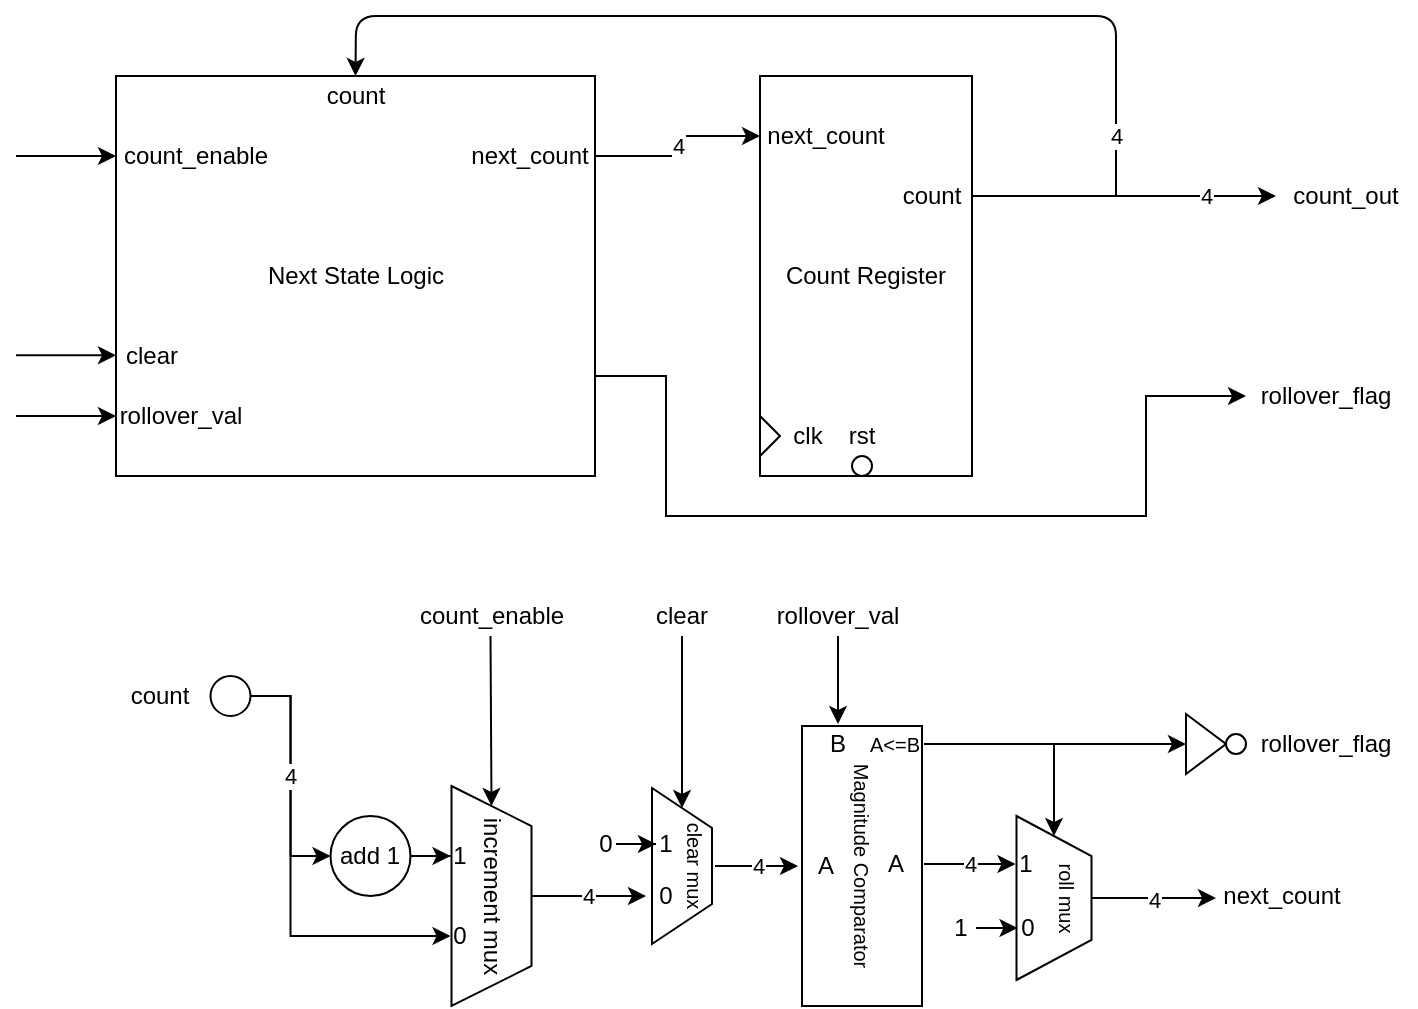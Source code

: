 <mxfile version="14.3.2" type="device"><diagram id="FjsnXkIDP1fSAyUq0itJ" name="Page-1"><mxGraphModel dx="802" dy="927" grid="1" gridSize="10" guides="1" tooltips="1" connect="1" arrows="1" fold="1" page="1" pageScale="1" pageWidth="850" pageHeight="1100" math="0" shadow="0"><root><mxCell id="0"/><mxCell id="1" parent="0"/><mxCell id="zogs-XSYMFog5Xs_Gide-1" value="Count Register" style="rounded=0;whiteSpace=wrap;html=1;" parent="1" vertex="1"><mxGeometry x="447" y="170" width="106" height="200" as="geometry"/></mxCell><mxCell id="zogs-XSYMFog5Xs_Gide-2" value="" style="triangle;whiteSpace=wrap;html=1;" parent="1" vertex="1"><mxGeometry x="447" y="340" width="10" height="20" as="geometry"/></mxCell><mxCell id="zogs-XSYMFog5Xs_Gide-3" value="clk" style="text;html=1;strokeColor=none;fillColor=none;align=center;verticalAlign=middle;whiteSpace=wrap;rounded=0;" parent="1" vertex="1"><mxGeometry x="451" y="340" width="40" height="20" as="geometry"/></mxCell><mxCell id="zogs-XSYMFog5Xs_Gide-4" value="rst" style="text;html=1;strokeColor=none;fillColor=none;align=center;verticalAlign=middle;whiteSpace=wrap;rounded=0;" parent="1" vertex="1"><mxGeometry x="478" y="340" width="40" height="20" as="geometry"/></mxCell><mxCell id="zogs-XSYMFog5Xs_Gide-5" value="next_count" style="text;html=1;strokeColor=none;fillColor=none;align=center;verticalAlign=middle;whiteSpace=wrap;rounded=0;" parent="1" vertex="1"><mxGeometry x="447" y="190" width="66" height="20" as="geometry"/></mxCell><mxCell id="zogs-XSYMFog5Xs_Gide-14" value="4" style="edgeStyle=orthogonalEdgeStyle;rounded=0;orthogonalLoop=1;jettySize=auto;html=1;" parent="1" source="zogs-XSYMFog5Xs_Gide-7" edge="1"><mxGeometry x="0.539" relative="1" as="geometry"><mxPoint x="705" y="230" as="targetPoint"/><mxPoint as="offset"/></mxGeometry></mxCell><mxCell id="zogs-XSYMFog5Xs_Gide-7" value="count" style="text;html=1;strokeColor=none;fillColor=none;align=center;verticalAlign=middle;whiteSpace=wrap;rounded=0;" parent="1" vertex="1"><mxGeometry x="513" y="220" width="40" height="20" as="geometry"/></mxCell><mxCell id="zogs-XSYMFog5Xs_Gide-111" style="edgeStyle=orthogonalEdgeStyle;rounded=0;orthogonalLoop=1;jettySize=auto;html=1;exitX=1;exitY=0.75;exitDx=0;exitDy=0;entryX=0;entryY=0.5;entryDx=0;entryDy=0;" parent="1" source="zogs-XSYMFog5Xs_Gide-8" target="zogs-XSYMFog5Xs_Gide-110" edge="1"><mxGeometry relative="1" as="geometry"><Array as="points"><mxPoint x="400" y="320"/><mxPoint x="400" y="390"/><mxPoint x="640" y="390"/><mxPoint x="640" y="330"/></Array></mxGeometry></mxCell><mxCell id="zogs-XSYMFog5Xs_Gide-8" value="Next State Logic" style="rounded=0;whiteSpace=wrap;html=1;" parent="1" vertex="1"><mxGeometry x="125" y="170" width="239.5" height="200" as="geometry"/></mxCell><mxCell id="zogs-XSYMFog5Xs_Gide-9" value="rollover_val" style="text;html=1;strokeColor=none;fillColor=none;align=center;verticalAlign=middle;whiteSpace=wrap;rounded=0;" parent="1" vertex="1"><mxGeometry x="125" y="330" width="65" height="20" as="geometry"/></mxCell><mxCell id="zogs-XSYMFog5Xs_Gide-10" value="clear" style="text;html=1;strokeColor=none;fillColor=none;align=center;verticalAlign=middle;whiteSpace=wrap;rounded=0;" parent="1" vertex="1"><mxGeometry x="125" y="300" width="35.5" height="20" as="geometry"/></mxCell><mxCell id="zogs-XSYMFog5Xs_Gide-11" value="count_enable" style="text;html=1;strokeColor=none;fillColor=none;align=center;verticalAlign=middle;whiteSpace=wrap;rounded=0;" parent="1" vertex="1"><mxGeometry x="125" y="200" width="80" height="20" as="geometry"/></mxCell><mxCell id="zogs-XSYMFog5Xs_Gide-100" value="4" style="edgeStyle=orthogonalEdgeStyle;rounded=0;orthogonalLoop=1;jettySize=auto;html=1;entryX=0;entryY=0.5;entryDx=0;entryDy=0;" parent="1" source="zogs-XSYMFog5Xs_Gide-12" target="zogs-XSYMFog5Xs_Gide-5" edge="1"><mxGeometry relative="1" as="geometry"/></mxCell><mxCell id="zogs-XSYMFog5Xs_Gide-12" value="next_count" style="text;html=1;strokeColor=none;fillColor=none;align=center;verticalAlign=middle;whiteSpace=wrap;rounded=0;" parent="1" vertex="1"><mxGeometry x="298.5" y="200" width="66" height="20" as="geometry"/></mxCell><mxCell id="zogs-XSYMFog5Xs_Gide-15" value="count_out" style="text;html=1;strokeColor=none;fillColor=none;align=center;verticalAlign=middle;whiteSpace=wrap;rounded=0;" parent="1" vertex="1"><mxGeometry x="705" y="220" width="70" height="20" as="geometry"/></mxCell><mxCell id="zogs-XSYMFog5Xs_Gide-16" value="4" style="endArrow=classic;html=1;entryX=0.5;entryY=0;entryDx=0;entryDy=0;" parent="1" target="zogs-XSYMFog5Xs_Gide-8" edge="1"><mxGeometry x="-0.88" width="50" height="50" relative="1" as="geometry"><mxPoint x="625" y="230" as="sourcePoint"/><mxPoint x="665" y="160" as="targetPoint"/><Array as="points"><mxPoint x="625" y="140"/><mxPoint x="245" y="140"/></Array><mxPoint as="offset"/></mxGeometry></mxCell><mxCell id="zogs-XSYMFog5Xs_Gide-17" value="count" style="text;html=1;strokeColor=none;fillColor=none;align=center;verticalAlign=middle;whiteSpace=wrap;rounded=0;" parent="1" vertex="1"><mxGeometry x="225" y="170" width="40" height="20" as="geometry"/></mxCell><mxCell id="zogs-XSYMFog5Xs_Gide-18" value="" style="endArrow=classic;html=1;entryX=0;entryY=0.5;entryDx=0;entryDy=0;" parent="1" target="zogs-XSYMFog5Xs_Gide-11" edge="1"><mxGeometry width="50" height="50" relative="1" as="geometry"><mxPoint x="75" y="210" as="sourcePoint"/><mxPoint x="105" y="190" as="targetPoint"/></mxGeometry></mxCell><mxCell id="zogs-XSYMFog5Xs_Gide-19" value="" style="endArrow=classic;html=1;entryX=0;entryY=0.5;entryDx=0;entryDy=0;" parent="1" edge="1"><mxGeometry width="50" height="50" relative="1" as="geometry"><mxPoint x="75" y="309.66" as="sourcePoint"/><mxPoint x="125" y="309.66" as="targetPoint"/></mxGeometry></mxCell><mxCell id="zogs-XSYMFog5Xs_Gide-20" value="" style="endArrow=classic;html=1;entryX=0;entryY=0.5;entryDx=0;entryDy=0;" parent="1" edge="1"><mxGeometry width="50" height="50" relative="1" as="geometry"><mxPoint x="75" y="340" as="sourcePoint"/><mxPoint x="125" y="340" as="targetPoint"/></mxGeometry></mxCell><mxCell id="zogs-XSYMFog5Xs_Gide-78" style="edgeStyle=orthogonalEdgeStyle;rounded=0;orthogonalLoop=1;jettySize=auto;html=1;entryX=0;entryY=0.5;entryDx=0;entryDy=0;" parent="1" source="zogs-XSYMFog5Xs_Gide-32" target="zogs-XSYMFog5Xs_Gide-70" edge="1"><mxGeometry relative="1" as="geometry"/></mxCell><mxCell id="zogs-XSYMFog5Xs_Gide-32" value="add 1" style="ellipse;whiteSpace=wrap;html=1;aspect=fixed;" parent="1" vertex="1"><mxGeometry x="232.25" y="540" width="40" height="40" as="geometry"/></mxCell><mxCell id="zogs-XSYMFog5Xs_Gide-74" style="edgeStyle=orthogonalEdgeStyle;rounded=0;orthogonalLoop=1;jettySize=auto;html=1;entryX=0;entryY=0.5;entryDx=0;entryDy=0;" parent="1" target="zogs-XSYMFog5Xs_Gide-69" edge="1"><mxGeometry relative="1" as="geometry"><mxPoint x="312.25" y="450.0" as="sourcePoint"/></mxGeometry></mxCell><mxCell id="zogs-XSYMFog5Xs_Gide-37" value="count_enable" style="text;html=1;strokeColor=none;fillColor=none;align=center;verticalAlign=middle;whiteSpace=wrap;rounded=0;" parent="1" vertex="1"><mxGeometry x="277.75" y="430" width="70" height="20" as="geometry"/></mxCell><mxCell id="zogs-XSYMFog5Xs_Gide-38" value="" style="shape=trapezoid;perimeter=trapezoidPerimeter;whiteSpace=wrap;html=1;fixedSize=1;rotation=90;" parent="1" vertex="1"><mxGeometry x="369" y="550" width="78" height="30" as="geometry"/></mxCell><mxCell id="zogs-XSYMFog5Xs_Gide-40" value="0" style="text;html=1;strokeColor=none;fillColor=none;align=center;verticalAlign=middle;whiteSpace=wrap;rounded=0;" parent="1" vertex="1"><mxGeometry x="390" y="570" width="20" height="20" as="geometry"/></mxCell><mxCell id="zogs-XSYMFog5Xs_Gide-81" style="edgeStyle=orthogonalEdgeStyle;rounded=0;orthogonalLoop=1;jettySize=auto;html=1;entryX=0;entryY=0.5;entryDx=0;entryDy=0;" parent="1" source="zogs-XSYMFog5Xs_Gide-42" target="zogs-XSYMFog5Xs_Gide-38" edge="1"><mxGeometry relative="1" as="geometry"/></mxCell><mxCell id="zogs-XSYMFog5Xs_Gide-42" value="clear" style="text;html=1;strokeColor=none;fillColor=none;align=center;verticalAlign=middle;whiteSpace=wrap;rounded=0;" parent="1" vertex="1"><mxGeometry x="388" y="430" width="40" height="20" as="geometry"/></mxCell><mxCell id="zogs-XSYMFog5Xs_Gide-45" value="1" style="text;html=1;strokeColor=none;fillColor=none;align=center;verticalAlign=middle;whiteSpace=wrap;rounded=0;" parent="1" vertex="1"><mxGeometry x="395" y="544" width="10" height="20" as="geometry"/></mxCell><mxCell id="zogs-XSYMFog5Xs_Gide-79" style="edgeStyle=orthogonalEdgeStyle;rounded=0;orthogonalLoop=1;jettySize=auto;html=1;entryX=0;entryY=0.5;entryDx=0;entryDy=0;" parent="1" source="zogs-XSYMFog5Xs_Gide-46" target="zogs-XSYMFog5Xs_Gide-45" edge="1"><mxGeometry relative="1" as="geometry"/></mxCell><mxCell id="zogs-XSYMFog5Xs_Gide-46" value="0" style="text;html=1;strokeColor=none;fillColor=none;align=center;verticalAlign=middle;whiteSpace=wrap;rounded=0;" parent="1" vertex="1"><mxGeometry x="365" y="544" width="10" height="20" as="geometry"/></mxCell><mxCell id="zogs-XSYMFog5Xs_Gide-47" value="&lt;font style=&quot;font-size: 10px&quot;&gt;Magnitude Comparator&lt;br&gt;&lt;/font&gt;" style="rounded=0;whiteSpace=wrap;html=1;rotation=90;" parent="1" vertex="1"><mxGeometry x="428" y="535" width="140" height="60" as="geometry"/></mxCell><mxCell id="zogs-XSYMFog5Xs_Gide-48" value="A" style="text;html=1;strokeColor=none;fillColor=none;align=center;verticalAlign=middle;whiteSpace=wrap;rounded=0;" parent="1" vertex="1"><mxGeometry x="466" y="555" width="28" height="20" as="geometry"/></mxCell><mxCell id="zogs-XSYMFog5Xs_Gide-49" value="B" style="text;html=1;strokeColor=none;fillColor=none;align=center;verticalAlign=middle;whiteSpace=wrap;rounded=0;" parent="1" vertex="1"><mxGeometry x="466" y="494" width="40" height="20" as="geometry"/></mxCell><mxCell id="zogs-XSYMFog5Xs_Gide-91" style="edgeStyle=orthogonalEdgeStyle;rounded=0;orthogonalLoop=1;jettySize=auto;html=1;entryX=0;entryY=0.5;entryDx=0;entryDy=0;" parent="1" source="zogs-XSYMFog5Xs_Gide-51" target="zogs-XSYMFog5Xs_Gide-54" edge="1"><mxGeometry relative="1" as="geometry"/></mxCell><mxCell id="zogs-XSYMFog5Xs_Gide-103" style="edgeStyle=orthogonalEdgeStyle;rounded=0;orthogonalLoop=1;jettySize=auto;html=1;entryX=0;entryY=0.5;entryDx=0;entryDy=0;" parent="1" source="zogs-XSYMFog5Xs_Gide-51" target="zogs-XSYMFog5Xs_Gide-106" edge="1"><mxGeometry relative="1" as="geometry"><mxPoint x="625.75" y="485" as="targetPoint"/></mxGeometry></mxCell><mxCell id="zogs-XSYMFog5Xs_Gide-51" value="&lt;font style=&quot;font-size: 10px&quot;&gt;A&amp;lt;=B&lt;/font&gt;" style="text;html=1;strokeColor=none;fillColor=none;align=center;verticalAlign=middle;whiteSpace=wrap;rounded=0;" parent="1" vertex="1"><mxGeometry x="500" y="494" width="29" height="20" as="geometry"/></mxCell><mxCell id="zogs-XSYMFog5Xs_Gide-84" style="edgeStyle=orthogonalEdgeStyle;rounded=0;orthogonalLoop=1;jettySize=auto;html=1;entryX=0.5;entryY=0;entryDx=0;entryDy=0;" parent="1" source="zogs-XSYMFog5Xs_Gide-53" target="zogs-XSYMFog5Xs_Gide-49" edge="1"><mxGeometry relative="1" as="geometry"/></mxCell><mxCell id="zogs-XSYMFog5Xs_Gide-53" value="rollover_val" style="text;html=1;strokeColor=none;fillColor=none;align=center;verticalAlign=middle;whiteSpace=wrap;rounded=0;" parent="1" vertex="1"><mxGeometry x="451" y="430" width="70" height="20" as="geometry"/></mxCell><mxCell id="zogs-XSYMFog5Xs_Gide-95" value="4" style="edgeStyle=orthogonalEdgeStyle;rounded=0;orthogonalLoop=1;jettySize=auto;html=1;" parent="1" source="zogs-XSYMFog5Xs_Gide-54" edge="1"><mxGeometry relative="1" as="geometry"><mxPoint x="675.0" y="581" as="targetPoint"/></mxGeometry></mxCell><mxCell id="zogs-XSYMFog5Xs_Gide-54" value="" style="shape=trapezoid;perimeter=trapezoidPerimeter;whiteSpace=wrap;html=1;fixedSize=1;rotation=90;" parent="1" vertex="1"><mxGeometry x="553" y="562.25" width="82" height="37.5" as="geometry"/></mxCell><mxCell id="zogs-XSYMFog5Xs_Gide-55" value="1" style="text;html=1;strokeColor=none;fillColor=none;align=center;verticalAlign=middle;whiteSpace=wrap;rounded=0;" parent="1" vertex="1"><mxGeometry x="574.75" y="554" width="10" height="20" as="geometry"/></mxCell><mxCell id="zogs-XSYMFog5Xs_Gide-56" value="0" style="text;html=1;strokeColor=none;fillColor=none;align=center;verticalAlign=middle;whiteSpace=wrap;rounded=0;" parent="1" vertex="1"><mxGeometry x="575.75" y="586" width="10" height="20" as="geometry"/></mxCell><mxCell id="zogs-XSYMFog5Xs_Gide-76" style="edgeStyle=orthogonalEdgeStyle;rounded=0;orthogonalLoop=1;jettySize=auto;html=1;entryX=0;entryY=0.5;entryDx=0;entryDy=0;" parent="1" source="zogs-XSYMFog5Xs_Gide-60" target="zogs-XSYMFog5Xs_Gide-32" edge="1"><mxGeometry relative="1" as="geometry"/></mxCell><mxCell id="zogs-XSYMFog5Xs_Gide-77" value="4" style="edgeStyle=orthogonalEdgeStyle;rounded=0;orthogonalLoop=1;jettySize=auto;html=1;entryX=0;entryY=0.5;entryDx=0;entryDy=0;" parent="1" source="zogs-XSYMFog5Xs_Gide-60" target="zogs-XSYMFog5Xs_Gide-71" edge="1"><mxGeometry x="-0.455" relative="1" as="geometry"><Array as="points"><mxPoint x="212.25" y="480"/><mxPoint x="212.25" y="600"/></Array><mxPoint as="offset"/></mxGeometry></mxCell><mxCell id="zogs-XSYMFog5Xs_Gide-60" value="" style="ellipse;whiteSpace=wrap;html=1;aspect=fixed;" parent="1" vertex="1"><mxGeometry x="172.25" y="470" width="20" height="20" as="geometry"/></mxCell><mxCell id="zogs-XSYMFog5Xs_Gide-83" value="4" style="edgeStyle=orthogonalEdgeStyle;rounded=0;orthogonalLoop=1;jettySize=auto;html=1;exitX=0.5;exitY=0;exitDx=0;exitDy=0;entryX=0;entryY=0.5;entryDx=0;entryDy=0;" parent="1" source="zogs-XSYMFog5Xs_Gide-63" target="zogs-XSYMFog5Xs_Gide-48" edge="1"><mxGeometry relative="1" as="geometry"/></mxCell><mxCell id="zogs-XSYMFog5Xs_Gide-63" value="&lt;font style=&quot;font-size: 10px&quot;&gt;clear mux&lt;br&gt;&lt;/font&gt;" style="text;html=1;strokeColor=none;fillColor=none;align=center;verticalAlign=middle;whiteSpace=wrap;rounded=0;rotation=90;" parent="1" vertex="1"><mxGeometry x="390" y="555" width="49" height="20" as="geometry"/></mxCell><mxCell id="zogs-XSYMFog5Xs_Gide-65" value="&lt;font style=&quot;font-size: 10px&quot;&gt;roll mux&lt;br&gt;&lt;/font&gt;" style="text;html=1;strokeColor=none;fillColor=none;align=center;verticalAlign=middle;whiteSpace=wrap;rounded=0;rotation=90;" parent="1" vertex="1"><mxGeometry x="575.75" y="576" width="49" height="10" as="geometry"/></mxCell><mxCell id="zogs-XSYMFog5Xs_Gide-90" style="edgeStyle=orthogonalEdgeStyle;rounded=0;orthogonalLoop=1;jettySize=auto;html=1;entryX=0;entryY=0.5;entryDx=0;entryDy=0;" parent="1" source="zogs-XSYMFog5Xs_Gide-67" target="zogs-XSYMFog5Xs_Gide-56" edge="1"><mxGeometry relative="1" as="geometry"/></mxCell><mxCell id="zogs-XSYMFog5Xs_Gide-67" value="1" style="text;html=1;strokeColor=none;fillColor=none;align=center;verticalAlign=middle;whiteSpace=wrap;rounded=0;" parent="1" vertex="1"><mxGeometry x="540" y="588" width="15" height="16" as="geometry"/></mxCell><mxCell id="zogs-XSYMFog5Xs_Gide-80" value="4" style="edgeStyle=orthogonalEdgeStyle;rounded=0;orthogonalLoop=1;jettySize=auto;html=1;entryX=0;entryY=0.5;entryDx=0;entryDy=0;" parent="1" source="zogs-XSYMFog5Xs_Gide-69" target="zogs-XSYMFog5Xs_Gide-40" edge="1"><mxGeometry relative="1" as="geometry"/></mxCell><mxCell id="zogs-XSYMFog5Xs_Gide-69" value="increment mux" style="shape=trapezoid;perimeter=trapezoidPerimeter;whiteSpace=wrap;html=1;fixedSize=1;rotation=90;" parent="1" vertex="1"><mxGeometry x="257.75" y="560" width="110" height="40" as="geometry"/></mxCell><mxCell id="zogs-XSYMFog5Xs_Gide-70" value="1" style="text;html=1;strokeColor=none;fillColor=none;align=center;verticalAlign=middle;whiteSpace=wrap;rounded=0;" parent="1" vertex="1"><mxGeometry x="292.25" y="550" width="10" height="20" as="geometry"/></mxCell><mxCell id="zogs-XSYMFog5Xs_Gide-71" value="0" style="text;html=1;strokeColor=none;fillColor=none;align=center;verticalAlign=middle;whiteSpace=wrap;rounded=0;" parent="1" vertex="1"><mxGeometry x="292.25" y="590" width="10" height="20" as="geometry"/></mxCell><mxCell id="zogs-XSYMFog5Xs_Gide-94" value="4" style="edgeStyle=orthogonalEdgeStyle;rounded=0;orthogonalLoop=1;jettySize=auto;html=1;entryX=0;entryY=0.5;entryDx=0;entryDy=0;" parent="1" source="zogs-XSYMFog5Xs_Gide-93" target="zogs-XSYMFog5Xs_Gide-55" edge="1"><mxGeometry relative="1" as="geometry"/></mxCell><mxCell id="zogs-XSYMFog5Xs_Gide-93" value="A" style="text;html=1;strokeColor=none;fillColor=none;align=center;verticalAlign=middle;whiteSpace=wrap;rounded=0;" parent="1" vertex="1"><mxGeometry x="501" y="554" width="28" height="20" as="geometry"/></mxCell><mxCell id="zogs-XSYMFog5Xs_Gide-96" value="next_count" style="text;html=1;strokeColor=none;fillColor=none;align=center;verticalAlign=middle;whiteSpace=wrap;rounded=0;" parent="1" vertex="1"><mxGeometry x="675" y="570" width="66" height="20" as="geometry"/></mxCell><mxCell id="zogs-XSYMFog5Xs_Gide-97" value="" style="ellipse;whiteSpace=wrap;html=1;aspect=fixed;" parent="1" vertex="1"><mxGeometry x="493" y="360" width="10" height="10" as="geometry"/></mxCell><mxCell id="zogs-XSYMFog5Xs_Gide-101" value="count" style="text;html=1;strokeColor=none;fillColor=none;align=center;verticalAlign=middle;whiteSpace=wrap;rounded=0;" parent="1" vertex="1"><mxGeometry x="132.75" y="475" width="27.75" height="10" as="geometry"/></mxCell><mxCell id="zogs-XSYMFog5Xs_Gide-102" value="rollover_flag" style="text;html=1;strokeColor=none;fillColor=none;align=center;verticalAlign=middle;whiteSpace=wrap;rounded=0;" parent="1" vertex="1"><mxGeometry x="690" y="494" width="80" height="20" as="geometry"/></mxCell><mxCell id="zogs-XSYMFog5Xs_Gide-106" value="" style="triangle;whiteSpace=wrap;html=1;" parent="1" vertex="1"><mxGeometry x="660" y="489" width="20" height="30" as="geometry"/></mxCell><mxCell id="zogs-XSYMFog5Xs_Gide-107" value="" style="ellipse;whiteSpace=wrap;html=1;aspect=fixed;" parent="1" vertex="1"><mxGeometry x="680" y="499" width="10" height="10" as="geometry"/></mxCell><mxCell id="zogs-XSYMFog5Xs_Gide-110" value="rollover_flag" style="text;html=1;strokeColor=none;fillColor=none;align=center;verticalAlign=middle;whiteSpace=wrap;rounded=0;" parent="1" vertex="1"><mxGeometry x="690" y="320" width="80" height="20" as="geometry"/></mxCell></root></mxGraphModel></diagram></mxfile>